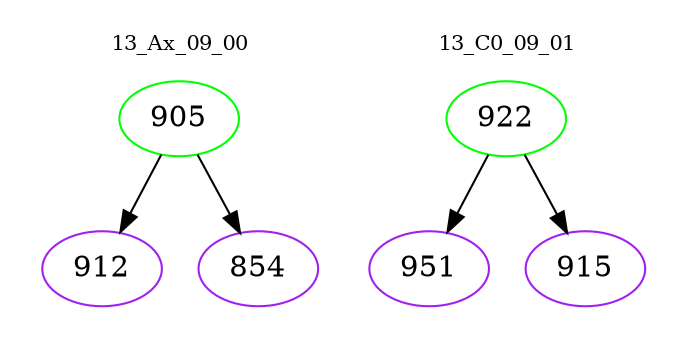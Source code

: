 digraph{
subgraph cluster_0 {
color = white
label = "13_Ax_09_00";
fontsize=10;
T0_905 [label="905", color="green"]
T0_905 -> T0_912 [color="black"]
T0_912 [label="912", color="purple"]
T0_905 -> T0_854 [color="black"]
T0_854 [label="854", color="purple"]
}
subgraph cluster_1 {
color = white
label = "13_C0_09_01";
fontsize=10;
T1_922 [label="922", color="green"]
T1_922 -> T1_951 [color="black"]
T1_951 [label="951", color="purple"]
T1_922 -> T1_915 [color="black"]
T1_915 [label="915", color="purple"]
}
}
